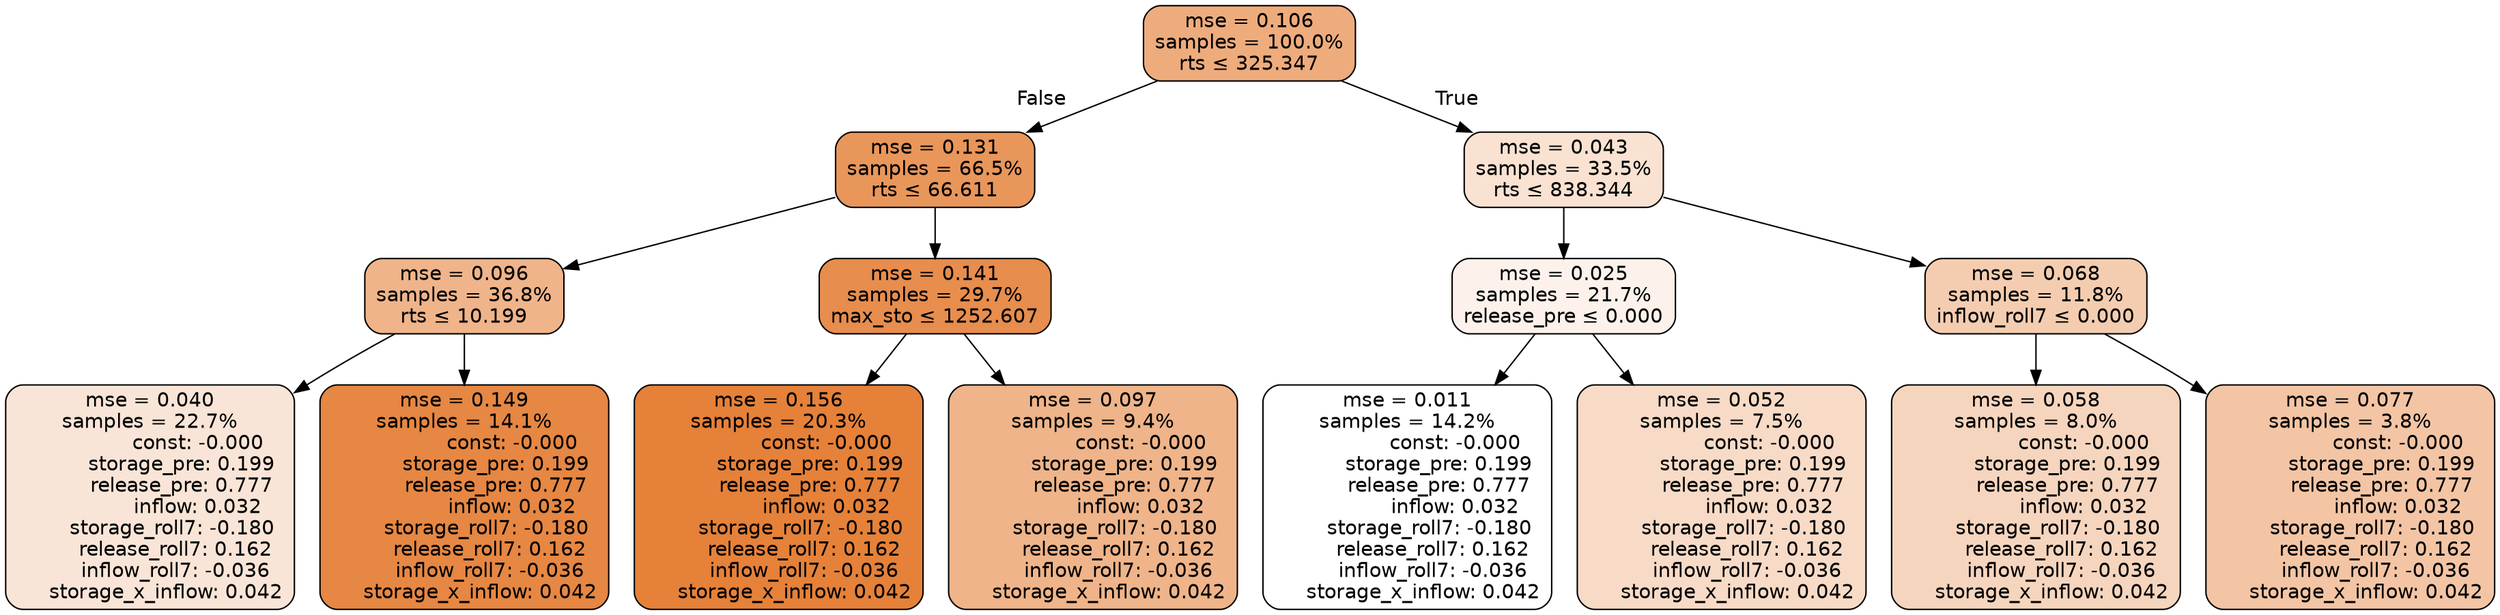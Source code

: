 digraph tree {
node [shape=rectangle, style="filled, rounded", color="black", fontname=helvetica] ;
edge [fontname=helvetica] ;
	"0" [label="mse = 0.106
samples = 100.0%
rts &le; 325.347", fillcolor="#eeac7d"]
	"1" [label="mse = 0.131
samples = 66.5%
rts &le; 66.611", fillcolor="#e9965b"]
	"2" [label="mse = 0.096
samples = 36.8%
rts &le; 10.199", fillcolor="#efb48a"]
	"3" [label="mse = 0.040
samples = 22.7%
               const: -0.000
          storage_pre: 0.199
          release_pre: 0.777
               inflow: 0.032
       storage_roll7: -0.180
        release_roll7: 0.162
        inflow_roll7: -0.036
     storage_x_inflow: 0.042", fillcolor="#f9e5d7"]
	"4" [label="mse = 0.149
samples = 14.1%
               const: -0.000
          storage_pre: 0.199
          release_pre: 0.777
               inflow: 0.032
       storage_roll7: -0.180
        release_roll7: 0.162
        inflow_roll7: -0.036
     storage_x_inflow: 0.042", fillcolor="#e68743"]
	"5" [label="mse = 0.141
samples = 29.7%
max_sto &le; 1252.607", fillcolor="#e78d4d"]
	"6" [label="mse = 0.156
samples = 20.3%
               const: -0.000
          storage_pre: 0.199
          release_pre: 0.777
               inflow: 0.032
       storage_roll7: -0.180
        release_roll7: 0.162
        inflow_roll7: -0.036
     storage_x_inflow: 0.042", fillcolor="#e58139"]
	"7" [label="mse = 0.097
samples = 9.4%
               const: -0.000
          storage_pre: 0.199
          release_pre: 0.777
               inflow: 0.032
       storage_roll7: -0.180
        release_roll7: 0.162
        inflow_roll7: -0.036
     storage_x_inflow: 0.042", fillcolor="#efb489"]
	"8" [label="mse = 0.043
samples = 33.5%
rts &le; 838.344", fillcolor="#f9e2d2"]
	"9" [label="mse = 0.025
samples = 21.7%
release_pre &le; 0.000", fillcolor="#fcf2eb"]
	"10" [label="mse = 0.011
samples = 14.2%
               const: -0.000
          storage_pre: 0.199
          release_pre: 0.777
               inflow: 0.032
       storage_roll7: -0.180
        release_roll7: 0.162
        inflow_roll7: -0.036
     storage_x_inflow: 0.042", fillcolor="#ffffff"]
	"11" [label="mse = 0.052
samples = 7.5%
               const: -0.000
          storage_pre: 0.199
          release_pre: 0.777
               inflow: 0.032
       storage_roll7: -0.180
        release_roll7: 0.162
        inflow_roll7: -0.036
     storage_x_inflow: 0.042", fillcolor="#f7dbc7"]
	"12" [label="mse = 0.068
samples = 11.8%
inflow_roll7 &le; 0.000", fillcolor="#f4cdb0"]
	"13" [label="mse = 0.058
samples = 8.0%
               const: -0.000
          storage_pre: 0.199
          release_pre: 0.777
               inflow: 0.032
       storage_roll7: -0.180
        release_roll7: 0.162
        inflow_roll7: -0.036
     storage_x_inflow: 0.042", fillcolor="#f6d5be"]
	"14" [label="mse = 0.077
samples = 3.8%
               const: -0.000
          storage_pre: 0.199
          release_pre: 0.777
               inflow: 0.032
       storage_roll7: -0.180
        release_roll7: 0.162
        inflow_roll7: -0.036
     storage_x_inflow: 0.042", fillcolor="#f3c5a5"]

	"0" -> "1" [labeldistance=2.5, labelangle=45, headlabel="False"]
	"1" -> "2"
	"2" -> "3"
	"2" -> "4"
	"1" -> "5"
	"5" -> "6"
	"5" -> "7"
	"0" -> "8" [labeldistance=2.5, labelangle=-45, headlabel="True"]
	"8" -> "9"
	"9" -> "10"
	"9" -> "11"
	"8" -> "12"
	"12" -> "13"
	"12" -> "14"
}